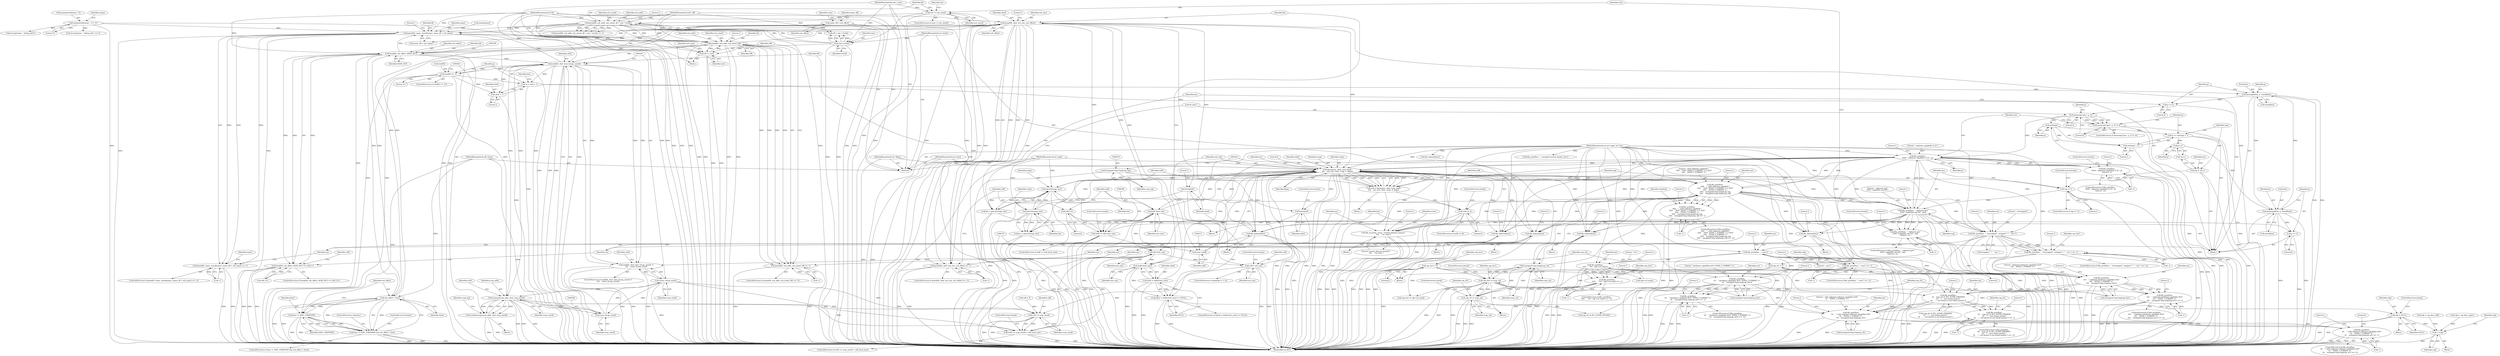 digraph "0_file_445c8fb0ebff85195be94cd9f7e1df89cade5c7f_1@API" {
"1000284" [label="(Call,pread(fd, nbuf, xsh_size, xsh_offset))"];
"1000226" [label="(Call,pread(fd, xsh_addr, xsh_sizeof, off))"];
"1000191" [label="(Call,pread(fd, name, sizeof(name), name_off + xsh_name))"];
"1000284" [label="(Call,pread(fd, nbuf, xsh_size, xsh_offset))"];
"1000113" [label="(MethodParameterIn,int fd)"];
"1000269" [label="(Call,nbuf = malloc(xsh_size))"];
"1000271" [label="(Call,malloc(xsh_size))"];
"1000307" [label="(Call,(off_t)xsh_size)"];
"1000313" [label="(Call,donote(ms, nbuf, (size_t)noff,\n\t\t\t\t    xsh_size, clazz, swap, 4, flags))"];
"1000515" [label="(Call,file_printf(ms,\n\t\t\t\t\t    \", with unknown capability \"\n\t\t\t\t\t    \"0x%\" INT64_T_FORMAT \"x = 0x%\"\n\t\t\t\t\t    INT64_T_FORMAT \"x\",\n\t\t\t\t\t    (unsigned long long)xcap_tag,\n\t\t\t\t\t    (unsigned long long)xcap_val))"];
"1000480" [label="(Call,file_printf(ms, \", unknown gnu\"\n\t\t\t\t\t\t\" capability tag %d\", tag))"];
"1000438" [label="(Call,file_printf(ms,\n\t\t\t\t\t\t\", unknown capability %.3s\", p))"];
"1000110" [label="(MethodParameterIn,struct magic_set *ms)"];
"1000430" [label="(Call,memcmp(\"gnu\", p, 3))"];
"1000420" [label="(Call,p += 4)"];
"1000414" [label="(Call,memcpy(&len, p, sizeof(len)))"];
"1000459" [label="(Call,memcpy(&len, p, sizeof(len)))"];
"1000457" [label="(Call,p++)"];
"1000448" [label="(Call,p += strlen(p) + 1)"];
"1000451" [label="(Call,strlen(p))"];
"1000407" [label="(Call,*p = cbuf + 1)"];
"1000400" [label="(Call,cbuf[0] == 'A')"];
"1000384" [label="(Call,read(fd, cbuf, (size_t)xcap_sizeof))"];
"1000351" [label="(Call,lseek(fd, xsh_offset, SEEK_SET))"];
"1000257" [label="(Call,xsh_offset > fsize)"];
"1000254" [label="(Call,fsize != SIZE_UNKNOWN)"];
"1000117" [label="(MethodParameterIn,off_t fsize)"];
"1000493" [label="(Call,memcpy(xcap_addr, cbuf, xcap_sizeof))"];
"1000390" [label="(Call,(ssize_t)xcap_sizeof)"];
"1000387" [label="(Call,(size_t)xcap_sizeof)"];
"1000474" [label="(Call,tag != 1)"];
"1000454" [label="(Call,tag = *p++)"];
"1000518" [label="(Call,(unsigned long long)xcap_tag)"];
"1000521" [label="(Call,(unsigned long long)xcap_val)"];
"1000503" [label="(Call,cap_hw1 |= xcap_val)"];
"1000137" [label="(Call,cap_hw1 = 0)"];
"1000508" [label="(Call,cap_sf1 |= xcap_val)"];
"1000141" [label="(Call,cap_sf1 = 0)"];
"1000316" [label="(Call,(size_t)noff)"];
"1000305" [label="(Call,noff >= (off_t)xsh_size)"];
"1000325" [label="(Call,noff == 0)"];
"1000311" [label="(Call,noff = donote(ms, nbuf, (size_t)noff,\n\t\t\t\t    xsh_size, clazz, swap, 4, flags))"];
"1000299" [label="(Call,noff = 0)"];
"1000111" [label="(MethodParameterIn,int clazz)"];
"1000425" [label="(Call,getu32(swap, len))"];
"1000470" [label="(Call,getu32(swap, len))"];
"1000112" [label="(MethodParameterIn,int swap)"];
"1000118" [label="(MethodParameterIn,int *flags)"];
"1000378" [label="(Call,(off_t)xsh_size)"];
"1000164" [label="(Call,pread(fd, xsh_addr, xsh_sizeof, off + size * strtab))"];
"1000146" [label="(Call,size != xsh_sizeof)"];
"1000116" [label="(MethodParameterIn,size_t size)"];
"1000114" [label="(MethodParameterIn,off_t off)"];
"1000170" [label="(Call,size * strtab)"];
"1000120" [label="(MethodParameterIn,int strtab)"];
"1000207" [label="(Call,name[sizeof(name) - 1] = '\0')"];
"1000181" [label="(Call,name_off = xsh_offset)"];
"1000239" [label="(Call,off += size)"];
"1000190" [label="(Call,pread(fd, name, sizeof(name), name_off + xsh_name) == -1)"];
"1000225" [label="(Call,pread(fd, xsh_addr, xsh_sizeof, off) == -1)"];
"1000253" [label="(Call,fsize != SIZE_UNKNOWN && xsh_offset > fsize)"];
"1000350" [label="(Call,lseek(fd, xsh_offset, SEEK_SET) == (off_t)-1)"];
"1000383" [label="(Call,read(fd, cbuf, (size_t)xcap_sizeof) !=\n\t\t\t\t    (ssize_t)xcap_sizeof)"];
"1000429" [label="(Call,memcmp(\"gnu\", p, 3) != 0)"];
"1000202" [label="(Call,file_badread(ms))"];
"1000234" [label="(Call,file_badread(ms))"];
"1000275" [label="(Call,file_error(ms, errno, \"Cannot allocate memory\"\n \t\t\t\t    \" for note\"))"];
"1000292" [label="(Call,file_badread(ms))"];
"1000268" [label="(Call,(nbuf = malloc(xsh_size)) == NULL)"];
"1000577" [label="(Call,cdp = NULL)"];
"1000624" [label="(Call,++cdp)"];
"1000374" [label="(Call,(coff += xcap_sizeof) > (off_t)xsh_size)"];
"1000534" [label="(Call,coff = xsh_size)"];
"1000375" [label="(Call,coff += xcap_sizeof)"];
"1000329" [label="(Call,free(nbuf))"];
"1000360" [label="(Call,file_badseek(ms))"];
"1000394" [label="(Call,file_badread(ms))"];
"1000423" [label="(Call,len = getu32(swap, len))"];
"1000468" [label="(Call,len = getu32(swap, len))"];
"1000479" [label="(Call,file_printf(ms, \", unknown gnu\"\n\t\t\t\t\t\t\" capability tag %d\", tag)\n\t\t\t\t\t\t== -1)"];
"1000514" [label="(Call,file_printf(ms,\n\t\t\t\t\t    \", with unknown capability \"\n\t\t\t\t\t    \"0x%\" INT64_T_FORMAT \"x = 0x%\"\n\t\t\t\t\t    INT64_T_FORMAT \"x\",\n\t\t\t\t\t    (unsigned long long)xcap_tag,\n\t\t\t\t\t    (unsigned long long)xcap_val) == -1)"];
"1000543" [label="(Call,file_printf(ms, \", %sstripped\", stripped ? \"\" : \"not \"))"];
"1000542" [label="(Call,file_printf(ms, \", %sstripped\", stripped ? \"\" : \"not \") == -1)"];
"1000583" [label="(Call,file_printf(ms, \", uses\"))"];
"1000582" [label="(Call,file_printf(ms, \", uses\") == -1)"];
"1000608" [label="(Call,file_printf(ms,\n\t\t\t\t\t    \" %s\", cdp->cd_name))"];
"1000607" [label="(Call,file_printf(ms,\n\t\t\t\t\t    \" %s\", cdp->cd_name) == -1)"];
"1000630" [label="(Call,file_printf(ms,\n\t\t\t\t    \" unknown hardware capability 0x%\"\n\t\t\t\t    INT64_T_FORMAT \"x\",\n\t\t\t\t    (unsigned long long)cap_hw1))"];
"1000629" [label="(Call,file_printf(ms,\n\t\t\t\t    \" unknown hardware capability 0x%\"\n\t\t\t\t    INT64_T_FORMAT \"x\",\n\t\t\t\t    (unsigned long long)cap_hw1) == -1)"];
"1000666" [label="(Call,file_printf(ms,\n\t\t\t    (cap_sf1 & SF1_SUNW_FPKNWN)\n\t\t\t    ? \", uses frame pointer\"\n\t\t\t    : \", not known to use frame pointer\"))"];
"1000665" [label="(Call,file_printf(ms,\n\t\t\t    (cap_sf1 & SF1_SUNW_FPKNWN)\n\t\t\t    ? \", uses frame pointer\"\n\t\t\t    : \", not known to use frame pointer\") == -1)"];
"1000686" [label="(Call,file_printf(ms,\n\t\t\t    \", with unknown software capability 0x%\"\n\t\t\t    INT64_T_FORMAT \"x\",\n\t\t\t    (unsigned long long)cap_sf1))"];
"1000685" [label="(Call,file_printf(ms,\n\t\t\t    \", with unknown software capability 0x%\"\n\t\t\t    INT64_T_FORMAT \"x\",\n\t\t\t    (unsigned long long)cap_sf1) == -1)"];
"1000645" [label="(Call,file_printf(ms,\n\t\t\t    \" hardware capability 0x%\" INT64_T_FORMAT \"x\",\n\t\t\t    (unsigned long long)cap_hw1))"];
"1000644" [label="(Call,file_printf(ms,\n\t\t\t    \" hardware capability 0x%\" INT64_T_FORMAT \"x\",\n\t\t\t    (unsigned long long)cap_hw1) == -1)"];
"1000437" [label="(Call,file_printf(ms,\n\t\t\t\t\t\t\", unknown capability %.3s\", p)\n\t\t\t\t\t\t== -1)"];
"1000465" [label="(Call,p += 4)"];
"1000450" [label="(Call,strlen(p) + 1)"];
"1000409" [label="(Call,cbuf + 1)"];
"1000491" [label="(Call,(void)memcpy(xcap_addr, cbuf, xcap_sizeof))"];
"1000283" [label="(Call,pread(fd, nbuf, xsh_size, xsh_offset) == -1)"];
"1000294" [label="(Call,free(nbuf))"];
"1000584" [label="(Identifier,ms)"];
"1000469" [label="(Identifier,len)"];
"1000485" [label="(Literal,1)"];
"1000496" [label="(Identifier,xcap_sizeof)"];
"1000326" [label="(Identifier,noff)"];
"1000288" [label="(Identifier,xsh_offset)"];
"1000443" [label="(Literal,1)"];
"1000234" [label="(Call,file_badread(ms))"];
"1000240" [label="(Identifier,off)"];
"1000402" [label="(Identifier,cbuf)"];
"1000268" [label="(Call,(nbuf = malloc(xsh_size)) == NULL)"];
"1000285" [label="(Identifier,fd)"];
"1000293" [label="(Identifier,ms)"];
"1000193" [label="(Identifier,name)"];
"1000281" [label="(Literal,1)"];
"1000520" [label="(Identifier,xcap_tag)"];
"1000514" [label="(Call,file_printf(ms,\n\t\t\t\t\t    \", with unknown capability \"\n\t\t\t\t\t    \"0x%\" INT64_T_FORMAT \"x = 0x%\"\n\t\t\t\t\t    INT64_T_FORMAT \"x\",\n\t\t\t\t\t    (unsigned long long)xcap_tag,\n\t\t\t\t\t    (unsigned long long)xcap_val) == -1)"];
"1000494" [label="(Identifier,xcap_addr)"];
"1000666" [label="(Call,file_printf(ms,\n\t\t\t    (cap_sf1 & SF1_SUNW_FPKNWN)\n\t\t\t    ? \", uses frame pointer\"\n\t\t\t    : \", not known to use frame pointer\"))"];
"1000674" [label="(Call,-1)"];
"1000668" [label="(Call,(cap_sf1 & SF1_SUNW_FPKNWN)\n\t\t\t    ? \", uses frame pointer\"\n\t\t\t    : \", not known to use frame pointer\")"];
"1000648" [label="(Call,(unsigned long long)cap_hw1)"];
"1000258" [label="(Identifier,xsh_offset)"];
"1000624" [label="(Call,++cdp)"];
"1000359" [label="(Block,)"];
"1000455" [label="(Identifier,tag)"];
"1000389" [label="(Identifier,xcap_sizeof)"];
"1000118" [label="(MethodParameterIn,int *flags)"];
"1000320" [label="(Identifier,clazz)"];
"1000615" [label="(Literal,1)"];
"1000461" [label="(Identifier,len)"];
"1000457" [label="(Call,p++)"];
"1000572" [label="(Call,cdp = cap_desc_386)"];
"1000446" [label="(Literal,1)"];
"1000511" [label="(ControlStructure,break;)"];
"1000139" [label="(Literal,0)"];
"1000310" [label="(ControlStructure,break;)"];
"1000696" [label="(Literal,1)"];
"1000609" [label="(Identifier,ms)"];
"1000451" [label="(Call,strlen(p))"];
"1000478" [label="(ControlStructure,if (file_printf(ms, \", unknown gnu\"\n\t\t\t\t\t\t\" capability tag %d\", tag)\n\t\t\t\t\t\t== -1))"];
"1000678" [label="(Literal,1)"];
"1000610" [label="(Literal,\" %s\")"];
"1000535" [label="(Identifier,coff)"];
"1000585" [label="(Literal,\", uses\")"];
"1000637" [label="(Literal,1)"];
"1000188" [label="(Block,)"];
"1000524" [label="(Call,-1)"];
"1000625" [label="(Identifier,cdp)"];
"1000484" [label="(Call,-1)"];
"1000267" [label="(ControlStructure,if ((nbuf = malloc(xsh_size)) == NULL))"];
"1000633" [label="(Call,(unsigned long long)cap_hw1)"];
"1000408" [label="(Identifier,p)"];
"1000311" [label="(Call,noff = donote(ms, nbuf, (size_t)noff,\n\t\t\t\t    xsh_size, clazz, swap, 4, flags))"];
"1000191" [label="(Call,pread(fd, name, sizeof(name), name_off + xsh_name))"];
"1000437" [label="(Call,file_printf(ms,\n\t\t\t\t\t\t\", unknown capability %.3s\", p)\n\t\t\t\t\t\t== -1)"];
"1000385" [label="(Identifier,fd)"];
"1000207" [label="(Call,name[sizeof(name) - 1] = '\0')"];
"1000664" [label="(ControlStructure,if (file_printf(ms,\n\t\t\t    (cap_sf1 & SF1_SUNW_FPKNWN)\n\t\t\t    ? \", uses frame pointer\"\n\t\t\t    : \", not known to use frame pointer\") == -1))"];
"1000120" [label="(MethodParameterIn,int strtab)"];
"1000680" [label="(Identifier,cap_sf1)"];
"1000428" [label="(ControlStructure,if (memcmp(\"gnu\", p, 3) != 0))"];
"1000224" [label="(ControlStructure,if (pread(fd, xsh_addr, xsh_sizeof, off) == -1))"];
"1000516" [label="(Identifier,ms)"];
"1000181" [label="(Call,name_off = xsh_offset)"];
"1000138" [label="(Identifier,cap_hw1)"];
"1000489" [label="(ControlStructure,break;)"];
"1000243" [label="(Identifier,xsh_type)"];
"1000373" [label="(ControlStructure,if ((coff += xcap_sizeof) > (off_t)xsh_size))"];
"1000479" [label="(Call,file_printf(ms, \", unknown gnu\"\n\t\t\t\t\t\t\" capability tag %d\", tag)\n\t\t\t\t\t\t== -1)"];
"1000349" [label="(ControlStructure,if (lseek(fd, xsh_offset, SEEK_SET) == (off_t)-1))"];
"1000440" [label="(Literal,\", unknown capability %.3s\")"];
"1000257" [label="(Call,xsh_offset > fsize)"];
"1000330" [label="(Identifier,nbuf)"];
"1000646" [label="(Identifier,ms)"];
"1000482" [label="(Literal,\", unknown gnu\"\n\t\t\t\t\t\t\" capability tag %d\")"];
"1000590" [label="(Literal,1)"];
"1000137" [label="(Call,cap_hw1 = 0)"];
"1000579" [label="(Identifier,NULL)"];
"1000468" [label="(Call,len = getu32(swap, len))"];
"1000434" [label="(Literal,0)"];
"1000319" [label="(Identifier,xsh_size)"];
"1000331" [label="(ControlStructure,break;)"];
"1000306" [label="(Identifier,noff)"];
"1000582" [label="(Call,file_printf(ms, \", uses\") == -1)"];
"1000423" [label="(Call,len = getu32(swap, len))"];
"1000307" [label="(Call,(off_t)xsh_size)"];
"1000476" [label="(Literal,1)"];
"1000450" [label="(Call,strlen(p) + 1)"];
"1000488" [label="(Literal,1)"];
"1000481" [label="(Identifier,ms)"];
"1000153" [label="(Identifier,ms)"];
"1000114" [label="(MethodParameterIn,off_t off)"];
"1000699" [label="(MethodReturn,RET)"];
"1000472" [label="(Identifier,len)"];
"1000458" [label="(Identifier,p)"];
"1000608" [label="(Call,file_printf(ms,\n\t\t\t\t\t    \" %s\", cdp->cd_name))"];
"1000360" [label="(Call,file_badseek(ms))"];
"1000506" [label="(ControlStructure,break;)"];
"1000534" [label="(Call,coff = xsh_size)"];
"1000216" [label="(Call,strcmp(name, \".debug_info\") == 0)"];
"1000171" [label="(Identifier,size)"];
"1000376" [label="(Identifier,coff)"];
"1000580" [label="(ControlStructure,break;)"];
"1000217" [label="(Call,strcmp(name, \".debug_info\"))"];
"1000265" [label="(Block,)"];
"1000453" [label="(Literal,1)"];
"1000203" [label="(Identifier,ms)"];
"1000422" [label="(Literal,4)"];
"1000462" [label="(Identifier,p)"];
"1000471" [label="(Identifier,swap)"];
"1000510" [label="(Identifier,xcap_val)"];
"1000392" [label="(Identifier,xcap_sizeof)"];
"1000277" [label="(Identifier,errno)"];
"1000536" [label="(Identifier,xsh_size)"];
"1000255" [label="(Identifier,fsize)"];
"1000598" [label="(Block,)"];
"1000269" [label="(Call,nbuf = malloc(xsh_size))"];
"1000228" [label="(Identifier,xsh_addr)"];
"1000361" [label="(Identifier,ms)"];
"1000498" [label="(Identifier,xcap_tag)"];
"1000199" [label="(Call,-1)"];
"1000113" [label="(MethodParameterIn,int fd)"];
"1000655" [label="(Literal,1)"];
"1000229" [label="(Identifier,xsh_sizeof)"];
"1000110" [label="(MethodParameterIn,struct magic_set *ms)"];
"1000618" [label="(Literal,1)"];
"1000262" [label="(ControlStructure,break;)"];
"1000429" [label="(Call,memcmp(\"gnu\", p, 3) != 0)"];
"1000241" [label="(Identifier,size)"];
"1000517" [label="(Literal,\", with unknown capability \"\n\t\t\t\t\t    \"0x%\" INT64_T_FORMAT \"x = 0x%\"\n\t\t\t\t\t    INT64_T_FORMAT \"x\")"];
"1000687" [label="(Identifier,ms)"];
"1000636" [label="(Call,-1)"];
"1000366" [label="(Identifier,coff)"];
"1000314" [label="(Identifier,ms)"];
"1000390" [label="(Call,(ssize_t)xcap_sizeof)"];
"1000660" [label="(Call,cap_sf1 & SF1_SUNW_FPUSED)"];
"1000165" [label="(Identifier,fd)"];
"1000322" [label="(Literal,4)"];
"1000504" [label="(Identifier,cap_hw1)"];
"1000166" [label="(Identifier,xsh_addr)"];
"1000544" [label="(Identifier,ms)"];
"1000629" [label="(Call,file_printf(ms,\n\t\t\t\t    \" unknown hardware capability 0x%\"\n\t\t\t\t    INT64_T_FORMAT \"x\",\n\t\t\t\t    (unsigned long long)cap_hw1) == -1)"];
"1000315" [label="(Identifier,nbuf)"];
"1000421" [label="(Identifier,p)"];
"1000324" [label="(ControlStructure,if (noff == 0))"];
"1000532" [label="(Identifier,nbadcap)"];
"1000425" [label="(Call,getu32(swap, len))"];
"1000393" [label="(Block,)"];
"1000652" [label="(Literal,1)"];
"1000323" [label="(Identifier,flags)"];
"1000194" [label="(Call,sizeof(name))"];
"1000647" [label="(Literal,\" hardware capability 0x%\" INT64_T_FORMAT \"x\")"];
"1000353" [label="(Identifier,xsh_offset)"];
"1000284" [label="(Call,pread(fd, nbuf, xsh_size, xsh_offset))"];
"1000409" [label="(Call,cbuf + 1)"];
"1000424" [label="(Identifier,len)"];
"1000456" [label="(Call,*p++)"];
"1000620" [label="(Identifier,cap_hw1)"];
"1000168" [label="(Call,off + size * strtab)"];
"1000692" [label="(Call,-1)"];
"1000292" [label="(Call,file_badread(ms))"];
"1000529" [label="(ControlStructure,if (nbadcap++ > 2))"];
"1000283" [label="(Call,pread(fd, nbuf, xsh_size, xsh_offset) == -1)"];
"1000301" [label="(Literal,0)"];
"1000600" [label="(Call,cap_hw1 & cdp->cd_mask)"];
"1000561" [label="(Block,)"];
"1000291" [label="(Block,)"];
"1000190" [label="(Call,pread(fd, name, sizeof(name), name_off + xsh_name) == -1)"];
"1000433" [label="(Literal,3)"];
"1000401" [label="(Call,cbuf[0])"];
"1000525" [label="(Literal,1)"];
"1000239" [label="(Call,off += size)"];
"1000238" [label="(Literal,1)"];
"1000657" [label="(Identifier,cap_sf1)"];
"1000586" [label="(Call,-1)"];
"1000352" [label="(Identifier,fd)"];
"1000380" [label="(Identifier,xsh_size)"];
"1000550" [label="(Call,-1)"];
"1000459" [label="(Call,memcpy(&len, p, sizeof(len)))"];
"1000163" [label="(Call,pread(fd, xsh_addr, xsh_sizeof, off + size * strtab) == -1)"];
"1000414" [label="(Call,memcpy(&len, p, sizeof(len)))"];
"1000581" [label="(ControlStructure,if (file_printf(ms, \", uses\") == -1))"];
"1000521" [label="(Call,(unsigned long long)xcap_val)"];
"1000117" [label="(MethodParameterIn,off_t fsize)"];
"1000518" [label="(Call,(unsigned long long)xcap_tag)"];
"1000313" [label="(Call,donote(ms, nbuf, (size_t)noff,\n\t\t\t\t    xsh_size, clazz, swap, 4, flags))"];
"1000685" [label="(Call,file_printf(ms,\n\t\t\t    \", with unknown software capability 0x%\"\n\t\t\t    INT64_T_FORMAT \"x\",\n\t\t\t    (unsigned long long)cap_sf1) == -1)"];
"1000508" [label="(Call,cap_sf1 |= xcap_val)"];
"1000300" [label="(Identifier,noff)"];
"1000430" [label="(Call,memcmp(\"gnu\", p, 3))"];
"1000164" [label="(Call,pread(fd, xsh_addr, xsh_sizeof, off + size * strtab))"];
"1000274" [label="(Block,)"];
"1000689" [label="(Call,(unsigned long long)cap_sf1)"];
"1000432" [label="(Identifier,p)"];
"1000565" [label="(Call,cdp = cap_desc_sparc)"];
"1000693" [label="(Literal,1)"];
"1000515" [label="(Call,file_printf(ms,\n\t\t\t\t\t    \", with unknown capability \"\n\t\t\t\t\t    \"0x%\" INT64_T_FORMAT \"x = 0x%\"\n\t\t\t\t\t    INT64_T_FORMAT \"x\",\n\t\t\t\t\t    (unsigned long long)xcap_tag,\n\t\t\t\t\t    (unsigned long long)xcap_val))"];
"1000418" [label="(Call,sizeof(len))"];
"1000143" [label="(Literal,0)"];
"1000448" [label="(Call,p += strlen(p) + 1)"];
"1000111" [label="(MethodParameterIn,int clazz)"];
"1000688" [label="(Literal,\", with unknown software capability 0x%\"\n\t\t\t    INT64_T_FORMAT \"x\")"];
"1000230" [label="(Identifier,off)"];
"1000235" [label="(Identifier,ms)"];
"1000467" [label="(Literal,4)"];
"1000375" [label="(Call,coff += xcap_sizeof)"];
"1000556" [label="(Identifier,cap_hw1)"];
"1000454" [label="(Call,tag = *p++)"];
"1000541" [label="(ControlStructure,if (file_printf(ms, \", %sstripped\", stripped ? \"\" : \"not \") == -1))"];
"1000415" [label="(Call,&len)"];
"1000460" [label="(Call,&len)"];
"1000172" [label="(Identifier,strtab)"];
"1000318" [label="(Identifier,noff)"];
"1000232" [label="(Literal,1)"];
"1000145" [label="(ControlStructure,if (size != xsh_sizeof))"];
"1000628" [label="(ControlStructure,if (file_printf(ms,\n\t\t\t\t    \" unknown hardware capability 0x%\"\n\t\t\t\t    INT64_T_FORMAT \"x\",\n\t\t\t\t    (unsigned long long)cap_hw1) == -1))"];
"1000686" [label="(Call,file_printf(ms,\n\t\t\t    \", with unknown software capability 0x%\"\n\t\t\t    INT64_T_FORMAT \"x\",\n\t\t\t    (unsigned long long)cap_sf1))"];
"1000378" [label="(Call,(off_t)xsh_size)"];
"1000651" [label="(Call,-1)"];
"1000473" [label="(ControlStructure,if (tag != 1))"];
"1000675" [label="(Literal,1)"];
"1000208" [label="(Call,name[sizeof(name) - 1])"];
"1000542" [label="(Call,file_printf(ms, \", %sstripped\", stripped ? \"\" : \"not \") == -1)"];
"1000577" [label="(Call,cdp = NULL)"];
"1000614" [label="(Call,-1)"];
"1000183" [label="(Identifier,xsh_offset)"];
"1000271" [label="(Call,malloc(xsh_size))"];
"1000303" [label="(Block,)"];
"1000299" [label="(Call,noff = 0)"];
"1000554" [label="(Literal,1)"];
"1000438" [label="(Call,file_printf(ms,\n\t\t\t\t\t\t\", unknown capability %.3s\", p))"];
"1000665" [label="(Call,file_printf(ms,\n\t\t\t    (cap_sf1 & SF1_SUNW_FPKNWN)\n\t\t\t    ? \", uses frame pointer\"\n\t\t\t    : \", not known to use frame pointer\") == -1)"];
"1000466" [label="(Identifier,p)"];
"1000273" [label="(Identifier,NULL)"];
"1000231" [label="(Call,-1)"];
"1000214" [label="(Literal,'\0')"];
"1000309" [label="(Identifier,xsh_size)"];
"1000416" [label="(Identifier,len)"];
"1000196" [label="(Call,name_off + xsh_name)"];
"1000398" [label="(Literal,1)"];
"1000546" [label="(Call,stripped ? \"\" : \"not \")"];
"1000185" [label="(Identifier,num)"];
"1000583" [label="(Call,file_printf(ms, \", uses\"))"];
"1000463" [label="(Call,sizeof(len))"];
"1000630" [label="(Call,file_printf(ms,\n\t\t\t\t    \" unknown hardware capability 0x%\"\n\t\t\t\t    INT64_T_FORMAT \"x\",\n\t\t\t\t    (unsigned long long)cap_hw1))"];
"1000513" [label="(ControlStructure,if (file_printf(ms,\n\t\t\t\t\t    \", with unknown capability \"\n\t\t\t\t\t    \"0x%\" INT64_T_FORMAT \"x = 0x%\"\n\t\t\t\t\t    INT64_T_FORMAT \"x\",\n\t\t\t\t\t    (unsigned long long)xcap_tag,\n\t\t\t\t\t    (unsigned long long)xcap_val) == -1))"];
"1000470" [label="(Call,getu32(swap, len))"];
"1000294" [label="(Call,free(nbuf))"];
"1000276" [label="(Identifier,ms)"];
"1000439" [label="(Identifier,ms)"];
"1000545" [label="(Literal,\", %sstripped\")"];
"1000146" [label="(Call,size != xsh_sizeof)"];
"1000226" [label="(Call,pread(fd, xsh_addr, xsh_sizeof, off))"];
"1000387" [label="(Call,(size_t)xcap_sizeof)"];
"1000121" [label="(Block,)"];
"1000483" [label="(Identifier,tag)"];
"1000523" [label="(Identifier,xcap_val)"];
"1000351" [label="(Call,lseek(fd, xsh_offset, SEEK_SET))"];
"1000382" [label="(ControlStructure,if (read(fd, cbuf, (size_t)xcap_sizeof) !=\n\t\t\t\t    (ssize_t)xcap_sizeof))"];
"1000410" [label="(Identifier,cbuf)"];
"1000611" [label="(Call,cdp->cd_name)"];
"1000176" [label="(Call,file_badread(ms))"];
"1000148" [label="(Identifier,xsh_sizeof)"];
"1000578" [label="(Identifier,cdp)"];
"1000631" [label="(Identifier,ms)"];
"1000252" [label="(ControlStructure,if (fsize != SIZE_UNKNOWN && xsh_offset > fsize))"];
"1000298" [label="(Literal,1)"];
"1000399" [label="(ControlStructure,if (cbuf[0] == 'A'))"];
"1000503" [label="(Call,cap_hw1 |= xcap_val)"];
"1000441" [label="(Identifier,p)"];
"1000509" [label="(Identifier,cap_sf1)"];
"1000442" [label="(Call,-1)"];
"1000427" [label="(Identifier,len)"];
"1000374" [label="(Call,(coff += xcap_sizeof) > (off_t)xsh_size)"];
"1000170" [label="(Call,size * strtab)"];
"1000505" [label="(Identifier,xcap_val)"];
"1000355" [label="(Call,(off_t)-1)"];
"1000200" [label="(Literal,1)"];
"1000417" [label="(Identifier,p)"];
"1000286" [label="(Identifier,nbuf)"];
"1000551" [label="(Literal,1)"];
"1000305" [label="(Call,noff >= (off_t)xsh_size)"];
"1000491" [label="(Call,(void)memcpy(xcap_addr, cbuf, xcap_sizeof))"];
"1000316" [label="(Call,(size_t)noff)"];
"1000321" [label="(Identifier,swap)"];
"1000480" [label="(Call,file_printf(ms, \", unknown gnu\"\n\t\t\t\t\t\t\" capability tag %d\", tag))"];
"1000350" [label="(Call,lseek(fd, xsh_offset, SEEK_SET) == (off_t)-1)"];
"1000645" [label="(Call,file_printf(ms,\n\t\t\t    \" hardware capability 0x%\" INT64_T_FORMAT \"x\",\n\t\t\t    (unsigned long long)cap_hw1))"];
"1000295" [label="(Identifier,nbuf)"];
"1000493" [label="(Call,memcpy(xcap_addr, cbuf, xcap_sizeof))"];
"1000225" [label="(Call,pread(fd, xsh_addr, xsh_sizeof, off) == -1)"];
"1000116" [label="(MethodParameterIn,size_t size)"];
"1000400" [label="(Call,cbuf[0] == 'A')"];
"1000395" [label="(Identifier,ms)"];
"1000354" [label="(Identifier,SEEK_SET)"];
"1000304" [label="(ControlStructure,if (noff >= (off_t)xsh_size))"];
"1000431" [label="(Literal,\"gnu\")"];
"1000543" [label="(Call,file_printf(ms, \", %sstripped\", stripped ? \"\" : \"not \"))"];
"1000592" [label="(Identifier,cdp)"];
"1000147" [label="(Identifier,size)"];
"1000142" [label="(Identifier,cap_sf1)"];
"1000420" [label="(Call,p += 4)"];
"1000383" [label="(Call,read(fd, cbuf, (size_t)xcap_sizeof) !=\n\t\t\t\t    (ssize_t)xcap_sizeof)"];
"1000329" [label="(Call,free(nbuf))"];
"1000386" [label="(Identifier,cbuf)"];
"1000272" [label="(Identifier,xsh_size)"];
"1000233" [label="(Block,)"];
"1000490" [label="(ControlStructure,break;)"];
"1000278" [label="(Literal,\"Cannot allocate memory\"\n \t\t\t\t    \" for note\")"];
"1000112" [label="(MethodParameterIn,int swap)"];
"1000495" [label="(Identifier,cbuf)"];
"1000596" [label="(Identifier,cdp)"];
"1000192" [label="(Identifier,fd)"];
"1000606" [label="(ControlStructure,if (file_printf(ms,\n\t\t\t\t\t    \" %s\", cdp->cd_name) == -1))"];
"1000684" [label="(ControlStructure,if (file_printf(ms,\n\t\t\t    \", with unknown software capability 0x%\"\n\t\t\t    INT64_T_FORMAT \"x\",\n\t\t\t    (unsigned long long)cap_sf1) == -1))"];
"1000270" [label="(Identifier,nbuf)"];
"1000452" [label="(Identifier,p)"];
"1000405" [label="(Block,)"];
"1000182" [label="(Identifier,name_off)"];
"1000381" [label="(ControlStructure,break;)"];
"1000407" [label="(Call,*p = cbuf + 1)"];
"1000206" [label="(Literal,1)"];
"1000289" [label="(Call,-1)"];
"1000640" [label="(Literal,1)"];
"1000643" [label="(ControlStructure,if (file_printf(ms,\n\t\t\t    \" hardware capability 0x%\" INT64_T_FORMAT \"x\",\n\t\t\t    (unsigned long long)cap_hw1) == -1))"];
"1000174" [label="(Literal,1)"];
"1000152" [label="(Call,file_printf(ms, \", corrupted section header size\"))"];
"1000202" [label="(Call,file_badread(ms))"];
"1000644" [label="(Call,file_printf(ms,\n\t\t\t    \" hardware capability 0x%\" INT64_T_FORMAT \"x\",\n\t\t\t    (unsigned long long)cap_hw1) == -1)"];
"1000474" [label="(Call,tag != 1)"];
"1000475" [label="(Identifier,tag)"];
"1000411" [label="(Literal,1)"];
"1000259" [label="(Identifier,fsize)"];
"1000499" [label="(Block,)"];
"1000189" [label="(ControlStructure,if (pread(fd, name, sizeof(name), name_off + xsh_name) == -1))"];
"1000254" [label="(Call,fsize != SIZE_UNKNOWN)"];
"1000327" [label="(Literal,0)"];
"1000141" [label="(Call,cap_sf1 = 0)"];
"1000528" [label="(Literal,1)"];
"1000465" [label="(Call,p += 4)"];
"1000256" [label="(Identifier,SIZE_UNKNOWN)"];
"1000377" [label="(Identifier,xcap_sizeof)"];
"1000325" [label="(Call,noff == 0)"];
"1000218" [label="(Identifier,name)"];
"1000537" [label="(ControlStructure,break;)"];
"1000275" [label="(Call,file_error(ms, errno, \"Cannot allocate memory\"\n \t\t\t\t    \" for note\"))"];
"1000698" [label="(Literal,0)"];
"1000282" [label="(ControlStructure,if (pread(fd, nbuf, xsh_size, xsh_offset) == -1))"];
"1000227" [label="(Identifier,fd)"];
"1000167" [label="(Identifier,xsh_sizeof)"];
"1000253" [label="(Call,fsize != SIZE_UNKNOWN && xsh_offset > fsize)"];
"1000209" [label="(Identifier,name)"];
"1000290" [label="(Literal,1)"];
"1000394" [label="(Call,file_badread(ms))"];
"1000426" [label="(Identifier,swap)"];
"1000404" [label="(Literal,'A')"];
"1000447" [label="(ControlStructure,break;)"];
"1000632" [label="(Literal,\" unknown hardware capability 0x%\"\n\t\t\t\t    INT64_T_FORMAT \"x\")"];
"1000261" [label="(ControlStructure,continue;)"];
"1000365" [label="(Call,coff = 0)"];
"1000449" [label="(Identifier,p)"];
"1000312" [label="(Identifier,noff)"];
"1000436" [label="(ControlStructure,if (file_printf(ms,\n\t\t\t\t\t\t\", unknown capability %.3s\", p)\n\t\t\t\t\t\t== -1))"];
"1000328" [label="(ControlStructure,break;)"];
"1000384" [label="(Call,read(fd, cbuf, (size_t)xcap_sizeof))"];
"1000369" [label="(Block,)"];
"1000587" [label="(Literal,1)"];
"1000201" [label="(Block,)"];
"1000607" [label="(Call,file_printf(ms,\n\t\t\t\t\t    \" %s\", cdp->cd_name) == -1)"];
"1000667" [label="(Identifier,ms)"];
"1000287" [label="(Identifier,xsh_size)"];
"1000364" [label="(Literal,1)"];
"1000284" -> "1000283"  [label="AST: "];
"1000284" -> "1000288"  [label="CFG: "];
"1000285" -> "1000284"  [label="AST: "];
"1000286" -> "1000284"  [label="AST: "];
"1000287" -> "1000284"  [label="AST: "];
"1000288" -> "1000284"  [label="AST: "];
"1000290" -> "1000284"  [label="CFG: "];
"1000284" -> "1000699"  [label="DDG: "];
"1000284" -> "1000699"  [label="DDG: "];
"1000284" -> "1000699"  [label="DDG: "];
"1000284" -> "1000699"  [label="DDG: "];
"1000284" -> "1000191"  [label="DDG: "];
"1000284" -> "1000257"  [label="DDG: "];
"1000284" -> "1000283"  [label="DDG: "];
"1000284" -> "1000283"  [label="DDG: "];
"1000284" -> "1000283"  [label="DDG: "];
"1000284" -> "1000283"  [label="DDG: "];
"1000226" -> "1000284"  [label="DDG: "];
"1000113" -> "1000284"  [label="DDG: "];
"1000269" -> "1000284"  [label="DDG: "];
"1000271" -> "1000284"  [label="DDG: "];
"1000351" -> "1000284"  [label="DDG: "];
"1000257" -> "1000284"  [label="DDG: "];
"1000284" -> "1000294"  [label="DDG: "];
"1000284" -> "1000307"  [label="DDG: "];
"1000284" -> "1000313"  [label="DDG: "];
"1000284" -> "1000329"  [label="DDG: "];
"1000284" -> "1000351"  [label="DDG: "];
"1000226" -> "1000225"  [label="AST: "];
"1000226" -> "1000230"  [label="CFG: "];
"1000227" -> "1000226"  [label="AST: "];
"1000228" -> "1000226"  [label="AST: "];
"1000229" -> "1000226"  [label="AST: "];
"1000230" -> "1000226"  [label="AST: "];
"1000232" -> "1000226"  [label="CFG: "];
"1000226" -> "1000699"  [label="DDG: "];
"1000226" -> "1000699"  [label="DDG: "];
"1000226" -> "1000699"  [label="DDG: "];
"1000226" -> "1000699"  [label="DDG: "];
"1000226" -> "1000191"  [label="DDG: "];
"1000226" -> "1000225"  [label="DDG: "];
"1000226" -> "1000225"  [label="DDG: "];
"1000226" -> "1000225"  [label="DDG: "];
"1000226" -> "1000225"  [label="DDG: "];
"1000191" -> "1000226"  [label="DDG: "];
"1000113" -> "1000226"  [label="DDG: "];
"1000164" -> "1000226"  [label="DDG: "];
"1000164" -> "1000226"  [label="DDG: "];
"1000239" -> "1000226"  [label="DDG: "];
"1000114" -> "1000226"  [label="DDG: "];
"1000226" -> "1000239"  [label="DDG: "];
"1000226" -> "1000351"  [label="DDG: "];
"1000226" -> "1000384"  [label="DDG: "];
"1000191" -> "1000190"  [label="AST: "];
"1000191" -> "1000196"  [label="CFG: "];
"1000192" -> "1000191"  [label="AST: "];
"1000193" -> "1000191"  [label="AST: "];
"1000194" -> "1000191"  [label="AST: "];
"1000196" -> "1000191"  [label="AST: "];
"1000200" -> "1000191"  [label="CFG: "];
"1000191" -> "1000699"  [label="DDG: "];
"1000191" -> "1000699"  [label="DDG: "];
"1000191" -> "1000699"  [label="DDG: "];
"1000191" -> "1000190"  [label="DDG: "];
"1000191" -> "1000190"  [label="DDG: "];
"1000191" -> "1000190"  [label="DDG: "];
"1000351" -> "1000191"  [label="DDG: "];
"1000384" -> "1000191"  [label="DDG: "];
"1000164" -> "1000191"  [label="DDG: "];
"1000113" -> "1000191"  [label="DDG: "];
"1000207" -> "1000191"  [label="DDG: "];
"1000181" -> "1000191"  [label="DDG: "];
"1000113" -> "1000109"  [label="AST: "];
"1000113" -> "1000699"  [label="DDG: "];
"1000113" -> "1000164"  [label="DDG: "];
"1000113" -> "1000351"  [label="DDG: "];
"1000113" -> "1000384"  [label="DDG: "];
"1000269" -> "1000268"  [label="AST: "];
"1000269" -> "1000271"  [label="CFG: "];
"1000270" -> "1000269"  [label="AST: "];
"1000271" -> "1000269"  [label="AST: "];
"1000273" -> "1000269"  [label="CFG: "];
"1000269" -> "1000699"  [label="DDG: "];
"1000269" -> "1000699"  [label="DDG: "];
"1000269" -> "1000268"  [label="DDG: "];
"1000271" -> "1000269"  [label="DDG: "];
"1000271" -> "1000272"  [label="CFG: "];
"1000272" -> "1000271"  [label="AST: "];
"1000271" -> "1000699"  [label="DDG: "];
"1000271" -> "1000268"  [label="DDG: "];
"1000307" -> "1000271"  [label="DDG: "];
"1000313" -> "1000271"  [label="DDG: "];
"1000378" -> "1000271"  [label="DDG: "];
"1000307" -> "1000305"  [label="AST: "];
"1000307" -> "1000309"  [label="CFG: "];
"1000308" -> "1000307"  [label="AST: "];
"1000309" -> "1000307"  [label="AST: "];
"1000305" -> "1000307"  [label="CFG: "];
"1000307" -> "1000699"  [label="DDG: "];
"1000307" -> "1000305"  [label="DDG: "];
"1000313" -> "1000307"  [label="DDG: "];
"1000307" -> "1000313"  [label="DDG: "];
"1000307" -> "1000378"  [label="DDG: "];
"1000307" -> "1000534"  [label="DDG: "];
"1000313" -> "1000311"  [label="AST: "];
"1000313" -> "1000323"  [label="CFG: "];
"1000314" -> "1000313"  [label="AST: "];
"1000315" -> "1000313"  [label="AST: "];
"1000316" -> "1000313"  [label="AST: "];
"1000319" -> "1000313"  [label="AST: "];
"1000320" -> "1000313"  [label="AST: "];
"1000321" -> "1000313"  [label="AST: "];
"1000322" -> "1000313"  [label="AST: "];
"1000323" -> "1000313"  [label="AST: "];
"1000311" -> "1000313"  [label="CFG: "];
"1000313" -> "1000699"  [label="DDG: "];
"1000313" -> "1000699"  [label="DDG: "];
"1000313" -> "1000699"  [label="DDG: "];
"1000313" -> "1000699"  [label="DDG: "];
"1000313" -> "1000699"  [label="DDG: "];
"1000313" -> "1000699"  [label="DDG: "];
"1000313" -> "1000202"  [label="DDG: "];
"1000313" -> "1000234"  [label="DDG: "];
"1000313" -> "1000275"  [label="DDG: "];
"1000313" -> "1000292"  [label="DDG: "];
"1000313" -> "1000311"  [label="DDG: "];
"1000313" -> "1000311"  [label="DDG: "];
"1000313" -> "1000311"  [label="DDG: "];
"1000313" -> "1000311"  [label="DDG: "];
"1000313" -> "1000311"  [label="DDG: "];
"1000313" -> "1000311"  [label="DDG: "];
"1000313" -> "1000311"  [label="DDG: "];
"1000313" -> "1000311"  [label="DDG: "];
"1000515" -> "1000313"  [label="DDG: "];
"1000480" -> "1000313"  [label="DDG: "];
"1000438" -> "1000313"  [label="DDG: "];
"1000110" -> "1000313"  [label="DDG: "];
"1000316" -> "1000313"  [label="DDG: "];
"1000111" -> "1000313"  [label="DDG: "];
"1000425" -> "1000313"  [label="DDG: "];
"1000470" -> "1000313"  [label="DDG: "];
"1000112" -> "1000313"  [label="DDG: "];
"1000118" -> "1000313"  [label="DDG: "];
"1000313" -> "1000329"  [label="DDG: "];
"1000313" -> "1000360"  [label="DDG: "];
"1000313" -> "1000378"  [label="DDG: "];
"1000313" -> "1000394"  [label="DDG: "];
"1000313" -> "1000425"  [label="DDG: "];
"1000313" -> "1000438"  [label="DDG: "];
"1000313" -> "1000480"  [label="DDG: "];
"1000313" -> "1000515"  [label="DDG: "];
"1000313" -> "1000534"  [label="DDG: "];
"1000313" -> "1000543"  [label="DDG: "];
"1000515" -> "1000514"  [label="AST: "];
"1000515" -> "1000521"  [label="CFG: "];
"1000516" -> "1000515"  [label="AST: "];
"1000517" -> "1000515"  [label="AST: "];
"1000518" -> "1000515"  [label="AST: "];
"1000521" -> "1000515"  [label="AST: "];
"1000525" -> "1000515"  [label="CFG: "];
"1000515" -> "1000699"  [label="DDG: "];
"1000515" -> "1000699"  [label="DDG: "];
"1000515" -> "1000699"  [label="DDG: "];
"1000515" -> "1000202"  [label="DDG: "];
"1000515" -> "1000234"  [label="DDG: "];
"1000515" -> "1000275"  [label="DDG: "];
"1000515" -> "1000292"  [label="DDG: "];
"1000515" -> "1000360"  [label="DDG: "];
"1000515" -> "1000394"  [label="DDG: "];
"1000515" -> "1000438"  [label="DDG: "];
"1000515" -> "1000480"  [label="DDG: "];
"1000515" -> "1000514"  [label="DDG: "];
"1000515" -> "1000514"  [label="DDG: "];
"1000515" -> "1000514"  [label="DDG: "];
"1000515" -> "1000514"  [label="DDG: "];
"1000480" -> "1000515"  [label="DDG: "];
"1000438" -> "1000515"  [label="DDG: "];
"1000110" -> "1000515"  [label="DDG: "];
"1000518" -> "1000515"  [label="DDG: "];
"1000521" -> "1000515"  [label="DDG: "];
"1000515" -> "1000543"  [label="DDG: "];
"1000480" -> "1000479"  [label="AST: "];
"1000480" -> "1000483"  [label="CFG: "];
"1000481" -> "1000480"  [label="AST: "];
"1000482" -> "1000480"  [label="AST: "];
"1000483" -> "1000480"  [label="AST: "];
"1000485" -> "1000480"  [label="CFG: "];
"1000480" -> "1000699"  [label="DDG: "];
"1000480" -> "1000699"  [label="DDG: "];
"1000480" -> "1000202"  [label="DDG: "];
"1000480" -> "1000234"  [label="DDG: "];
"1000480" -> "1000275"  [label="DDG: "];
"1000480" -> "1000292"  [label="DDG: "];
"1000480" -> "1000360"  [label="DDG: "];
"1000480" -> "1000394"  [label="DDG: "];
"1000480" -> "1000438"  [label="DDG: "];
"1000480" -> "1000479"  [label="DDG: "];
"1000480" -> "1000479"  [label="DDG: "];
"1000480" -> "1000479"  [label="DDG: "];
"1000438" -> "1000480"  [label="DDG: "];
"1000110" -> "1000480"  [label="DDG: "];
"1000474" -> "1000480"  [label="DDG: "];
"1000480" -> "1000543"  [label="DDG: "];
"1000438" -> "1000437"  [label="AST: "];
"1000438" -> "1000441"  [label="CFG: "];
"1000439" -> "1000438"  [label="AST: "];
"1000440" -> "1000438"  [label="AST: "];
"1000441" -> "1000438"  [label="AST: "];
"1000443" -> "1000438"  [label="CFG: "];
"1000438" -> "1000699"  [label="DDG: "];
"1000438" -> "1000699"  [label="DDG: "];
"1000438" -> "1000202"  [label="DDG: "];
"1000438" -> "1000234"  [label="DDG: "];
"1000438" -> "1000275"  [label="DDG: "];
"1000438" -> "1000292"  [label="DDG: "];
"1000438" -> "1000360"  [label="DDG: "];
"1000438" -> "1000394"  [label="DDG: "];
"1000438" -> "1000437"  [label="DDG: "];
"1000438" -> "1000437"  [label="DDG: "];
"1000438" -> "1000437"  [label="DDG: "];
"1000110" -> "1000438"  [label="DDG: "];
"1000430" -> "1000438"  [label="DDG: "];
"1000438" -> "1000543"  [label="DDG: "];
"1000110" -> "1000109"  [label="AST: "];
"1000110" -> "1000699"  [label="DDG: "];
"1000110" -> "1000152"  [label="DDG: "];
"1000110" -> "1000176"  [label="DDG: "];
"1000110" -> "1000202"  [label="DDG: "];
"1000110" -> "1000234"  [label="DDG: "];
"1000110" -> "1000275"  [label="DDG: "];
"1000110" -> "1000292"  [label="DDG: "];
"1000110" -> "1000360"  [label="DDG: "];
"1000110" -> "1000394"  [label="DDG: "];
"1000110" -> "1000543"  [label="DDG: "];
"1000110" -> "1000583"  [label="DDG: "];
"1000110" -> "1000608"  [label="DDG: "];
"1000110" -> "1000630"  [label="DDG: "];
"1000110" -> "1000645"  [label="DDG: "];
"1000110" -> "1000666"  [label="DDG: "];
"1000110" -> "1000686"  [label="DDG: "];
"1000430" -> "1000429"  [label="AST: "];
"1000430" -> "1000433"  [label="CFG: "];
"1000431" -> "1000430"  [label="AST: "];
"1000432" -> "1000430"  [label="AST: "];
"1000433" -> "1000430"  [label="AST: "];
"1000434" -> "1000430"  [label="CFG: "];
"1000430" -> "1000429"  [label="DDG: "];
"1000430" -> "1000429"  [label="DDG: "];
"1000430" -> "1000429"  [label="DDG: "];
"1000420" -> "1000430"  [label="DDG: "];
"1000430" -> "1000451"  [label="DDG: "];
"1000420" -> "1000405"  [label="AST: "];
"1000420" -> "1000422"  [label="CFG: "];
"1000421" -> "1000420"  [label="AST: "];
"1000422" -> "1000420"  [label="AST: "];
"1000424" -> "1000420"  [label="CFG: "];
"1000414" -> "1000420"  [label="DDG: "];
"1000414" -> "1000405"  [label="AST: "];
"1000414" -> "1000418"  [label="CFG: "];
"1000415" -> "1000414"  [label="AST: "];
"1000417" -> "1000414"  [label="AST: "];
"1000418" -> "1000414"  [label="AST: "];
"1000421" -> "1000414"  [label="CFG: "];
"1000414" -> "1000699"  [label="DDG: "];
"1000414" -> "1000699"  [label="DDG: "];
"1000459" -> "1000414"  [label="DDG: "];
"1000407" -> "1000414"  [label="DDG: "];
"1000414" -> "1000459"  [label="DDG: "];
"1000459" -> "1000405"  [label="AST: "];
"1000459" -> "1000463"  [label="CFG: "];
"1000460" -> "1000459"  [label="AST: "];
"1000462" -> "1000459"  [label="AST: "];
"1000463" -> "1000459"  [label="AST: "];
"1000466" -> "1000459"  [label="CFG: "];
"1000459" -> "1000699"  [label="DDG: "];
"1000459" -> "1000699"  [label="DDG: "];
"1000457" -> "1000459"  [label="DDG: "];
"1000459" -> "1000465"  [label="DDG: "];
"1000457" -> "1000456"  [label="AST: "];
"1000457" -> "1000458"  [label="CFG: "];
"1000458" -> "1000457"  [label="AST: "];
"1000456" -> "1000457"  [label="CFG: "];
"1000448" -> "1000457"  [label="DDG: "];
"1000448" -> "1000405"  [label="AST: "];
"1000448" -> "1000450"  [label="CFG: "];
"1000449" -> "1000448"  [label="AST: "];
"1000450" -> "1000448"  [label="AST: "];
"1000455" -> "1000448"  [label="CFG: "];
"1000448" -> "1000699"  [label="DDG: "];
"1000451" -> "1000448"  [label="DDG: "];
"1000451" -> "1000450"  [label="AST: "];
"1000451" -> "1000452"  [label="CFG: "];
"1000452" -> "1000451"  [label="AST: "];
"1000453" -> "1000451"  [label="CFG: "];
"1000451" -> "1000450"  [label="DDG: "];
"1000407" -> "1000405"  [label="AST: "];
"1000407" -> "1000409"  [label="CFG: "];
"1000408" -> "1000407"  [label="AST: "];
"1000409" -> "1000407"  [label="AST: "];
"1000416" -> "1000407"  [label="CFG: "];
"1000407" -> "1000699"  [label="DDG: "];
"1000400" -> "1000407"  [label="DDG: "];
"1000384" -> "1000407"  [label="DDG: "];
"1000400" -> "1000399"  [label="AST: "];
"1000400" -> "1000404"  [label="CFG: "];
"1000401" -> "1000400"  [label="AST: "];
"1000404" -> "1000400"  [label="AST: "];
"1000408" -> "1000400"  [label="CFG: "];
"1000492" -> "1000400"  [label="CFG: "];
"1000400" -> "1000699"  [label="DDG: "];
"1000400" -> "1000699"  [label="DDG: "];
"1000400" -> "1000384"  [label="DDG: "];
"1000384" -> "1000400"  [label="DDG: "];
"1000400" -> "1000409"  [label="DDG: "];
"1000400" -> "1000493"  [label="DDG: "];
"1000384" -> "1000383"  [label="AST: "];
"1000384" -> "1000387"  [label="CFG: "];
"1000385" -> "1000384"  [label="AST: "];
"1000386" -> "1000384"  [label="AST: "];
"1000387" -> "1000384"  [label="AST: "];
"1000391" -> "1000384"  [label="CFG: "];
"1000384" -> "1000699"  [label="DDG: "];
"1000384" -> "1000699"  [label="DDG: "];
"1000384" -> "1000699"  [label="DDG: "];
"1000384" -> "1000383"  [label="DDG: "];
"1000384" -> "1000383"  [label="DDG: "];
"1000384" -> "1000383"  [label="DDG: "];
"1000351" -> "1000384"  [label="DDG: "];
"1000493" -> "1000384"  [label="DDG: "];
"1000387" -> "1000384"  [label="DDG: "];
"1000384" -> "1000409"  [label="DDG: "];
"1000384" -> "1000493"  [label="DDG: "];
"1000351" -> "1000350"  [label="AST: "];
"1000351" -> "1000354"  [label="CFG: "];
"1000352" -> "1000351"  [label="AST: "];
"1000353" -> "1000351"  [label="AST: "];
"1000354" -> "1000351"  [label="AST: "];
"1000356" -> "1000351"  [label="CFG: "];
"1000351" -> "1000699"  [label="DDG: "];
"1000351" -> "1000699"  [label="DDG: "];
"1000351" -> "1000699"  [label="DDG: "];
"1000351" -> "1000257"  [label="DDG: "];
"1000351" -> "1000350"  [label="DDG: "];
"1000351" -> "1000350"  [label="DDG: "];
"1000351" -> "1000350"  [label="DDG: "];
"1000257" -> "1000351"  [label="DDG: "];
"1000257" -> "1000253"  [label="AST: "];
"1000257" -> "1000259"  [label="CFG: "];
"1000258" -> "1000257"  [label="AST: "];
"1000259" -> "1000257"  [label="AST: "];
"1000253" -> "1000257"  [label="CFG: "];
"1000257" -> "1000699"  [label="DDG: "];
"1000257" -> "1000699"  [label="DDG: "];
"1000257" -> "1000254"  [label="DDG: "];
"1000257" -> "1000253"  [label="DDG: "];
"1000257" -> "1000253"  [label="DDG: "];
"1000254" -> "1000257"  [label="DDG: "];
"1000117" -> "1000257"  [label="DDG: "];
"1000254" -> "1000253"  [label="AST: "];
"1000254" -> "1000256"  [label="CFG: "];
"1000255" -> "1000254"  [label="AST: "];
"1000256" -> "1000254"  [label="AST: "];
"1000258" -> "1000254"  [label="CFG: "];
"1000253" -> "1000254"  [label="CFG: "];
"1000254" -> "1000699"  [label="DDG: "];
"1000254" -> "1000699"  [label="DDG: "];
"1000254" -> "1000253"  [label="DDG: "];
"1000254" -> "1000253"  [label="DDG: "];
"1000117" -> "1000254"  [label="DDG: "];
"1000117" -> "1000109"  [label="AST: "];
"1000117" -> "1000699"  [label="DDG: "];
"1000493" -> "1000491"  [label="AST: "];
"1000493" -> "1000496"  [label="CFG: "];
"1000494" -> "1000493"  [label="AST: "];
"1000495" -> "1000493"  [label="AST: "];
"1000496" -> "1000493"  [label="AST: "];
"1000491" -> "1000493"  [label="CFG: "];
"1000493" -> "1000699"  [label="DDG: "];
"1000493" -> "1000699"  [label="DDG: "];
"1000493" -> "1000699"  [label="DDG: "];
"1000493" -> "1000374"  [label="DDG: "];
"1000493" -> "1000375"  [label="DDG: "];
"1000493" -> "1000387"  [label="DDG: "];
"1000493" -> "1000491"  [label="DDG: "];
"1000493" -> "1000491"  [label="DDG: "];
"1000493" -> "1000491"  [label="DDG: "];
"1000390" -> "1000493"  [label="DDG: "];
"1000390" -> "1000383"  [label="AST: "];
"1000390" -> "1000392"  [label="CFG: "];
"1000391" -> "1000390"  [label="AST: "];
"1000392" -> "1000390"  [label="AST: "];
"1000383" -> "1000390"  [label="CFG: "];
"1000390" -> "1000699"  [label="DDG: "];
"1000390" -> "1000374"  [label="DDG: "];
"1000390" -> "1000375"  [label="DDG: "];
"1000390" -> "1000387"  [label="DDG: "];
"1000390" -> "1000383"  [label="DDG: "];
"1000387" -> "1000390"  [label="DDG: "];
"1000387" -> "1000389"  [label="CFG: "];
"1000388" -> "1000387"  [label="AST: "];
"1000389" -> "1000387"  [label="AST: "];
"1000474" -> "1000473"  [label="AST: "];
"1000474" -> "1000476"  [label="CFG: "];
"1000475" -> "1000474"  [label="AST: "];
"1000476" -> "1000474"  [label="AST: "];
"1000481" -> "1000474"  [label="CFG: "];
"1000490" -> "1000474"  [label="CFG: "];
"1000474" -> "1000699"  [label="DDG: "];
"1000474" -> "1000699"  [label="DDG: "];
"1000454" -> "1000474"  [label="DDG: "];
"1000454" -> "1000405"  [label="AST: "];
"1000454" -> "1000456"  [label="CFG: "];
"1000455" -> "1000454"  [label="AST: "];
"1000456" -> "1000454"  [label="AST: "];
"1000461" -> "1000454"  [label="CFG: "];
"1000454" -> "1000699"  [label="DDG: "];
"1000518" -> "1000520"  [label="CFG: "];
"1000519" -> "1000518"  [label="AST: "];
"1000520" -> "1000518"  [label="AST: "];
"1000522" -> "1000518"  [label="CFG: "];
"1000518" -> "1000699"  [label="DDG: "];
"1000521" -> "1000523"  [label="CFG: "];
"1000522" -> "1000521"  [label="AST: "];
"1000523" -> "1000521"  [label="AST: "];
"1000521" -> "1000699"  [label="DDG: "];
"1000521" -> "1000503"  [label="DDG: "];
"1000521" -> "1000508"  [label="DDG: "];
"1000503" -> "1000521"  [label="DDG: "];
"1000508" -> "1000521"  [label="DDG: "];
"1000503" -> "1000499"  [label="AST: "];
"1000503" -> "1000505"  [label="CFG: "];
"1000504" -> "1000503"  [label="AST: "];
"1000505" -> "1000503"  [label="AST: "];
"1000506" -> "1000503"  [label="CFG: "];
"1000503" -> "1000699"  [label="DDG: "];
"1000503" -> "1000699"  [label="DDG: "];
"1000503" -> "1000699"  [label="DDG: "];
"1000137" -> "1000503"  [label="DDG: "];
"1000508" -> "1000503"  [label="DDG: "];
"1000503" -> "1000508"  [label="DDG: "];
"1000503" -> "1000600"  [label="DDG: "];
"1000503" -> "1000633"  [label="DDG: "];
"1000503" -> "1000648"  [label="DDG: "];
"1000137" -> "1000121"  [label="AST: "];
"1000137" -> "1000139"  [label="CFG: "];
"1000138" -> "1000137"  [label="AST: "];
"1000139" -> "1000137"  [label="AST: "];
"1000142" -> "1000137"  [label="CFG: "];
"1000137" -> "1000699"  [label="DDG: "];
"1000137" -> "1000600"  [label="DDG: "];
"1000137" -> "1000633"  [label="DDG: "];
"1000137" -> "1000648"  [label="DDG: "];
"1000508" -> "1000499"  [label="AST: "];
"1000508" -> "1000510"  [label="CFG: "];
"1000509" -> "1000508"  [label="AST: "];
"1000510" -> "1000508"  [label="AST: "];
"1000511" -> "1000508"  [label="CFG: "];
"1000508" -> "1000699"  [label="DDG: "];
"1000508" -> "1000699"  [label="DDG: "];
"1000508" -> "1000699"  [label="DDG: "];
"1000141" -> "1000508"  [label="DDG: "];
"1000508" -> "1000660"  [label="DDG: "];
"1000141" -> "1000121"  [label="AST: "];
"1000141" -> "1000143"  [label="CFG: "];
"1000142" -> "1000141"  [label="AST: "];
"1000143" -> "1000141"  [label="AST: "];
"1000147" -> "1000141"  [label="CFG: "];
"1000141" -> "1000699"  [label="DDG: "];
"1000141" -> "1000660"  [label="DDG: "];
"1000316" -> "1000318"  [label="CFG: "];
"1000317" -> "1000316"  [label="AST: "];
"1000318" -> "1000316"  [label="AST: "];
"1000319" -> "1000316"  [label="CFG: "];
"1000305" -> "1000316"  [label="DDG: "];
"1000305" -> "1000304"  [label="AST: "];
"1000306" -> "1000305"  [label="AST: "];
"1000310" -> "1000305"  [label="CFG: "];
"1000312" -> "1000305"  [label="CFG: "];
"1000305" -> "1000699"  [label="DDG: "];
"1000305" -> "1000699"  [label="DDG: "];
"1000305" -> "1000699"  [label="DDG: "];
"1000325" -> "1000305"  [label="DDG: "];
"1000299" -> "1000305"  [label="DDG: "];
"1000325" -> "1000324"  [label="AST: "];
"1000325" -> "1000327"  [label="CFG: "];
"1000326" -> "1000325"  [label="AST: "];
"1000327" -> "1000325"  [label="AST: "];
"1000306" -> "1000325"  [label="CFG: "];
"1000328" -> "1000325"  [label="CFG: "];
"1000325" -> "1000699"  [label="DDG: "];
"1000325" -> "1000699"  [label="DDG: "];
"1000311" -> "1000325"  [label="DDG: "];
"1000311" -> "1000303"  [label="AST: "];
"1000312" -> "1000311"  [label="AST: "];
"1000326" -> "1000311"  [label="CFG: "];
"1000311" -> "1000699"  [label="DDG: "];
"1000299" -> "1000265"  [label="AST: "];
"1000299" -> "1000301"  [label="CFG: "];
"1000300" -> "1000299"  [label="AST: "];
"1000301" -> "1000299"  [label="AST: "];
"1000306" -> "1000299"  [label="CFG: "];
"1000111" -> "1000109"  [label="AST: "];
"1000111" -> "1000699"  [label="DDG: "];
"1000425" -> "1000423"  [label="AST: "];
"1000425" -> "1000427"  [label="CFG: "];
"1000426" -> "1000425"  [label="AST: "];
"1000427" -> "1000425"  [label="AST: "];
"1000423" -> "1000425"  [label="CFG: "];
"1000425" -> "1000699"  [label="DDG: "];
"1000425" -> "1000423"  [label="DDG: "];
"1000425" -> "1000423"  [label="DDG: "];
"1000470" -> "1000425"  [label="DDG: "];
"1000112" -> "1000425"  [label="DDG: "];
"1000425" -> "1000470"  [label="DDG: "];
"1000470" -> "1000468"  [label="AST: "];
"1000470" -> "1000472"  [label="CFG: "];
"1000471" -> "1000470"  [label="AST: "];
"1000472" -> "1000470"  [label="AST: "];
"1000468" -> "1000470"  [label="CFG: "];
"1000470" -> "1000699"  [label="DDG: "];
"1000470" -> "1000468"  [label="DDG: "];
"1000470" -> "1000468"  [label="DDG: "];
"1000112" -> "1000470"  [label="DDG: "];
"1000112" -> "1000109"  [label="AST: "];
"1000112" -> "1000699"  [label="DDG: "];
"1000118" -> "1000109"  [label="AST: "];
"1000118" -> "1000699"  [label="DDG: "];
"1000378" -> "1000374"  [label="AST: "];
"1000378" -> "1000380"  [label="CFG: "];
"1000379" -> "1000378"  [label="AST: "];
"1000380" -> "1000378"  [label="AST: "];
"1000374" -> "1000378"  [label="CFG: "];
"1000378" -> "1000699"  [label="DDG: "];
"1000378" -> "1000374"  [label="DDG: "];
"1000378" -> "1000534"  [label="DDG: "];
"1000164" -> "1000163"  [label="AST: "];
"1000164" -> "1000168"  [label="CFG: "];
"1000165" -> "1000164"  [label="AST: "];
"1000166" -> "1000164"  [label="AST: "];
"1000167" -> "1000164"  [label="AST: "];
"1000168" -> "1000164"  [label="AST: "];
"1000174" -> "1000164"  [label="CFG: "];
"1000164" -> "1000699"  [label="DDG: "];
"1000164" -> "1000699"  [label="DDG: "];
"1000164" -> "1000699"  [label="DDG: "];
"1000164" -> "1000699"  [label="DDG: "];
"1000164" -> "1000163"  [label="DDG: "];
"1000164" -> "1000163"  [label="DDG: "];
"1000164" -> "1000163"  [label="DDG: "];
"1000164" -> "1000163"  [label="DDG: "];
"1000146" -> "1000164"  [label="DDG: "];
"1000114" -> "1000164"  [label="DDG: "];
"1000170" -> "1000164"  [label="DDG: "];
"1000170" -> "1000164"  [label="DDG: "];
"1000146" -> "1000145"  [label="AST: "];
"1000146" -> "1000148"  [label="CFG: "];
"1000147" -> "1000146"  [label="AST: "];
"1000148" -> "1000146"  [label="AST: "];
"1000153" -> "1000146"  [label="CFG: "];
"1000165" -> "1000146"  [label="CFG: "];
"1000146" -> "1000699"  [label="DDG: "];
"1000146" -> "1000699"  [label="DDG: "];
"1000146" -> "1000699"  [label="DDG: "];
"1000116" -> "1000146"  [label="DDG: "];
"1000146" -> "1000170"  [label="DDG: "];
"1000116" -> "1000109"  [label="AST: "];
"1000116" -> "1000699"  [label="DDG: "];
"1000116" -> "1000170"  [label="DDG: "];
"1000116" -> "1000239"  [label="DDG: "];
"1000114" -> "1000109"  [label="AST: "];
"1000114" -> "1000699"  [label="DDG: "];
"1000114" -> "1000168"  [label="DDG: "];
"1000114" -> "1000239"  [label="DDG: "];
"1000170" -> "1000168"  [label="AST: "];
"1000170" -> "1000172"  [label="CFG: "];
"1000171" -> "1000170"  [label="AST: "];
"1000172" -> "1000170"  [label="AST: "];
"1000168" -> "1000170"  [label="CFG: "];
"1000170" -> "1000699"  [label="DDG: "];
"1000170" -> "1000699"  [label="DDG: "];
"1000170" -> "1000168"  [label="DDG: "];
"1000170" -> "1000168"  [label="DDG: "];
"1000120" -> "1000170"  [label="DDG: "];
"1000170" -> "1000239"  [label="DDG: "];
"1000120" -> "1000109"  [label="AST: "];
"1000120" -> "1000699"  [label="DDG: "];
"1000207" -> "1000188"  [label="AST: "];
"1000207" -> "1000214"  [label="CFG: "];
"1000208" -> "1000207"  [label="AST: "];
"1000214" -> "1000207"  [label="AST: "];
"1000218" -> "1000207"  [label="CFG: "];
"1000207" -> "1000699"  [label="DDG: "];
"1000207" -> "1000216"  [label="DDG: "];
"1000207" -> "1000217"  [label="DDG: "];
"1000181" -> "1000121"  [label="AST: "];
"1000181" -> "1000183"  [label="CFG: "];
"1000182" -> "1000181"  [label="AST: "];
"1000183" -> "1000181"  [label="AST: "];
"1000185" -> "1000181"  [label="CFG: "];
"1000181" -> "1000699"  [label="DDG: "];
"1000181" -> "1000699"  [label="DDG: "];
"1000181" -> "1000196"  [label="DDG: "];
"1000239" -> "1000188"  [label="AST: "];
"1000239" -> "1000241"  [label="CFG: "];
"1000240" -> "1000239"  [label="AST: "];
"1000241" -> "1000239"  [label="AST: "];
"1000243" -> "1000239"  [label="CFG: "];
"1000239" -> "1000699"  [label="DDG: "];
"1000239" -> "1000699"  [label="DDG: "];
"1000190" -> "1000189"  [label="AST: "];
"1000190" -> "1000199"  [label="CFG: "];
"1000199" -> "1000190"  [label="AST: "];
"1000203" -> "1000190"  [label="CFG: "];
"1000209" -> "1000190"  [label="CFG: "];
"1000190" -> "1000699"  [label="DDG: "];
"1000190" -> "1000699"  [label="DDG: "];
"1000199" -> "1000190"  [label="DDG: "];
"1000225" -> "1000224"  [label="AST: "];
"1000225" -> "1000231"  [label="CFG: "];
"1000231" -> "1000225"  [label="AST: "];
"1000235" -> "1000225"  [label="CFG: "];
"1000240" -> "1000225"  [label="CFG: "];
"1000225" -> "1000699"  [label="DDG: "];
"1000225" -> "1000699"  [label="DDG: "];
"1000231" -> "1000225"  [label="DDG: "];
"1000253" -> "1000252"  [label="AST: "];
"1000261" -> "1000253"  [label="CFG: "];
"1000262" -> "1000253"  [label="CFG: "];
"1000253" -> "1000699"  [label="DDG: "];
"1000253" -> "1000699"  [label="DDG: "];
"1000253" -> "1000699"  [label="DDG: "];
"1000350" -> "1000349"  [label="AST: "];
"1000350" -> "1000355"  [label="CFG: "];
"1000355" -> "1000350"  [label="AST: "];
"1000361" -> "1000350"  [label="CFG: "];
"1000366" -> "1000350"  [label="CFG: "];
"1000350" -> "1000699"  [label="DDG: "];
"1000350" -> "1000699"  [label="DDG: "];
"1000350" -> "1000699"  [label="DDG: "];
"1000355" -> "1000350"  [label="DDG: "];
"1000383" -> "1000382"  [label="AST: "];
"1000395" -> "1000383"  [label="CFG: "];
"1000402" -> "1000383"  [label="CFG: "];
"1000383" -> "1000699"  [label="DDG: "];
"1000383" -> "1000699"  [label="DDG: "];
"1000383" -> "1000699"  [label="DDG: "];
"1000429" -> "1000428"  [label="AST: "];
"1000429" -> "1000434"  [label="CFG: "];
"1000434" -> "1000429"  [label="AST: "];
"1000439" -> "1000429"  [label="CFG: "];
"1000449" -> "1000429"  [label="CFG: "];
"1000429" -> "1000699"  [label="DDG: "];
"1000429" -> "1000699"  [label="DDG: "];
"1000202" -> "1000201"  [label="AST: "];
"1000202" -> "1000203"  [label="CFG: "];
"1000203" -> "1000202"  [label="AST: "];
"1000206" -> "1000202"  [label="CFG: "];
"1000202" -> "1000699"  [label="DDG: "];
"1000202" -> "1000699"  [label="DDG: "];
"1000234" -> "1000233"  [label="AST: "];
"1000234" -> "1000235"  [label="CFG: "];
"1000235" -> "1000234"  [label="AST: "];
"1000238" -> "1000234"  [label="CFG: "];
"1000234" -> "1000699"  [label="DDG: "];
"1000234" -> "1000699"  [label="DDG: "];
"1000275" -> "1000274"  [label="AST: "];
"1000275" -> "1000278"  [label="CFG: "];
"1000276" -> "1000275"  [label="AST: "];
"1000277" -> "1000275"  [label="AST: "];
"1000278" -> "1000275"  [label="AST: "];
"1000281" -> "1000275"  [label="CFG: "];
"1000275" -> "1000699"  [label="DDG: "];
"1000275" -> "1000699"  [label="DDG: "];
"1000275" -> "1000699"  [label="DDG: "];
"1000292" -> "1000291"  [label="AST: "];
"1000292" -> "1000293"  [label="CFG: "];
"1000293" -> "1000292"  [label="AST: "];
"1000295" -> "1000292"  [label="CFG: "];
"1000292" -> "1000699"  [label="DDG: "];
"1000292" -> "1000699"  [label="DDG: "];
"1000268" -> "1000267"  [label="AST: "];
"1000268" -> "1000273"  [label="CFG: "];
"1000273" -> "1000268"  [label="AST: "];
"1000276" -> "1000268"  [label="CFG: "];
"1000285" -> "1000268"  [label="CFG: "];
"1000268" -> "1000699"  [label="DDG: "];
"1000268" -> "1000699"  [label="DDG: "];
"1000268" -> "1000577"  [label="DDG: "];
"1000577" -> "1000561"  [label="AST: "];
"1000577" -> "1000579"  [label="CFG: "];
"1000578" -> "1000577"  [label="AST: "];
"1000579" -> "1000577"  [label="AST: "];
"1000580" -> "1000577"  [label="CFG: "];
"1000577" -> "1000699"  [label="DDG: "];
"1000577" -> "1000699"  [label="DDG: "];
"1000577" -> "1000624"  [label="DDG: "];
"1000624" -> "1000598"  [label="AST: "];
"1000624" -> "1000625"  [label="CFG: "];
"1000625" -> "1000624"  [label="AST: "];
"1000596" -> "1000624"  [label="CFG: "];
"1000624" -> "1000699"  [label="DDG: "];
"1000565" -> "1000624"  [label="DDG: "];
"1000572" -> "1000624"  [label="DDG: "];
"1000374" -> "1000373"  [label="AST: "];
"1000375" -> "1000374"  [label="AST: "];
"1000381" -> "1000374"  [label="CFG: "];
"1000385" -> "1000374"  [label="CFG: "];
"1000374" -> "1000699"  [label="DDG: "];
"1000374" -> "1000699"  [label="DDG: "];
"1000375" -> "1000374"  [label="DDG: "];
"1000534" -> "1000529"  [label="AST: "];
"1000534" -> "1000536"  [label="CFG: "];
"1000535" -> "1000534"  [label="AST: "];
"1000536" -> "1000534"  [label="AST: "];
"1000537" -> "1000534"  [label="CFG: "];
"1000534" -> "1000699"  [label="DDG: "];
"1000534" -> "1000699"  [label="DDG: "];
"1000534" -> "1000375"  [label="DDG: "];
"1000375" -> "1000377"  [label="CFG: "];
"1000376" -> "1000375"  [label="AST: "];
"1000377" -> "1000375"  [label="AST: "];
"1000379" -> "1000375"  [label="CFG: "];
"1000375" -> "1000699"  [label="DDG: "];
"1000375" -> "1000699"  [label="DDG: "];
"1000365" -> "1000375"  [label="DDG: "];
"1000329" -> "1000265"  [label="AST: "];
"1000329" -> "1000330"  [label="CFG: "];
"1000330" -> "1000329"  [label="AST: "];
"1000331" -> "1000329"  [label="CFG: "];
"1000329" -> "1000699"  [label="DDG: "];
"1000360" -> "1000359"  [label="AST: "];
"1000360" -> "1000361"  [label="CFG: "];
"1000361" -> "1000360"  [label="AST: "];
"1000364" -> "1000360"  [label="CFG: "];
"1000360" -> "1000699"  [label="DDG: "];
"1000360" -> "1000699"  [label="DDG: "];
"1000394" -> "1000393"  [label="AST: "];
"1000394" -> "1000395"  [label="CFG: "];
"1000395" -> "1000394"  [label="AST: "];
"1000398" -> "1000394"  [label="CFG: "];
"1000394" -> "1000699"  [label="DDG: "];
"1000394" -> "1000699"  [label="DDG: "];
"1000423" -> "1000405"  [label="AST: "];
"1000424" -> "1000423"  [label="AST: "];
"1000431" -> "1000423"  [label="CFG: "];
"1000423" -> "1000699"  [label="DDG: "];
"1000423" -> "1000699"  [label="DDG: "];
"1000468" -> "1000405"  [label="AST: "];
"1000469" -> "1000468"  [label="AST: "];
"1000475" -> "1000468"  [label="CFG: "];
"1000468" -> "1000699"  [label="DDG: "];
"1000468" -> "1000699"  [label="DDG: "];
"1000479" -> "1000478"  [label="AST: "];
"1000479" -> "1000484"  [label="CFG: "];
"1000484" -> "1000479"  [label="AST: "];
"1000488" -> "1000479"  [label="CFG: "];
"1000489" -> "1000479"  [label="CFG: "];
"1000479" -> "1000699"  [label="DDG: "];
"1000479" -> "1000699"  [label="DDG: "];
"1000484" -> "1000479"  [label="DDG: "];
"1000514" -> "1000513"  [label="AST: "];
"1000514" -> "1000524"  [label="CFG: "];
"1000524" -> "1000514"  [label="AST: "];
"1000528" -> "1000514"  [label="CFG: "];
"1000532" -> "1000514"  [label="CFG: "];
"1000514" -> "1000699"  [label="DDG: "];
"1000514" -> "1000699"  [label="DDG: "];
"1000524" -> "1000514"  [label="DDG: "];
"1000543" -> "1000542"  [label="AST: "];
"1000543" -> "1000546"  [label="CFG: "];
"1000544" -> "1000543"  [label="AST: "];
"1000545" -> "1000543"  [label="AST: "];
"1000546" -> "1000543"  [label="AST: "];
"1000551" -> "1000543"  [label="CFG: "];
"1000543" -> "1000699"  [label="DDG: "];
"1000543" -> "1000699"  [label="DDG: "];
"1000543" -> "1000542"  [label="DDG: "];
"1000543" -> "1000542"  [label="DDG: "];
"1000543" -> "1000542"  [label="DDG: "];
"1000543" -> "1000583"  [label="DDG: "];
"1000543" -> "1000666"  [label="DDG: "];
"1000543" -> "1000686"  [label="DDG: "];
"1000542" -> "1000541"  [label="AST: "];
"1000542" -> "1000550"  [label="CFG: "];
"1000550" -> "1000542"  [label="AST: "];
"1000554" -> "1000542"  [label="CFG: "];
"1000556" -> "1000542"  [label="CFG: "];
"1000542" -> "1000699"  [label="DDG: "];
"1000542" -> "1000699"  [label="DDG: "];
"1000542" -> "1000699"  [label="DDG: "];
"1000550" -> "1000542"  [label="DDG: "];
"1000583" -> "1000582"  [label="AST: "];
"1000583" -> "1000585"  [label="CFG: "];
"1000584" -> "1000583"  [label="AST: "];
"1000585" -> "1000583"  [label="AST: "];
"1000587" -> "1000583"  [label="CFG: "];
"1000583" -> "1000699"  [label="DDG: "];
"1000583" -> "1000582"  [label="DDG: "];
"1000583" -> "1000582"  [label="DDG: "];
"1000583" -> "1000608"  [label="DDG: "];
"1000583" -> "1000630"  [label="DDG: "];
"1000583" -> "1000645"  [label="DDG: "];
"1000583" -> "1000666"  [label="DDG: "];
"1000583" -> "1000686"  [label="DDG: "];
"1000582" -> "1000581"  [label="AST: "];
"1000582" -> "1000586"  [label="CFG: "];
"1000586" -> "1000582"  [label="AST: "];
"1000590" -> "1000582"  [label="CFG: "];
"1000592" -> "1000582"  [label="CFG: "];
"1000582" -> "1000699"  [label="DDG: "];
"1000582" -> "1000699"  [label="DDG: "];
"1000582" -> "1000699"  [label="DDG: "];
"1000586" -> "1000582"  [label="DDG: "];
"1000608" -> "1000607"  [label="AST: "];
"1000608" -> "1000611"  [label="CFG: "];
"1000609" -> "1000608"  [label="AST: "];
"1000610" -> "1000608"  [label="AST: "];
"1000611" -> "1000608"  [label="AST: "];
"1000615" -> "1000608"  [label="CFG: "];
"1000608" -> "1000699"  [label="DDG: "];
"1000608" -> "1000699"  [label="DDG: "];
"1000608" -> "1000607"  [label="DDG: "];
"1000608" -> "1000607"  [label="DDG: "];
"1000608" -> "1000607"  [label="DDG: "];
"1000608" -> "1000630"  [label="DDG: "];
"1000608" -> "1000666"  [label="DDG: "];
"1000608" -> "1000686"  [label="DDG: "];
"1000607" -> "1000606"  [label="AST: "];
"1000607" -> "1000614"  [label="CFG: "];
"1000614" -> "1000607"  [label="AST: "];
"1000618" -> "1000607"  [label="CFG: "];
"1000620" -> "1000607"  [label="CFG: "];
"1000607" -> "1000699"  [label="DDG: "];
"1000607" -> "1000699"  [label="DDG: "];
"1000607" -> "1000699"  [label="DDG: "];
"1000614" -> "1000607"  [label="DDG: "];
"1000630" -> "1000629"  [label="AST: "];
"1000630" -> "1000633"  [label="CFG: "];
"1000631" -> "1000630"  [label="AST: "];
"1000632" -> "1000630"  [label="AST: "];
"1000633" -> "1000630"  [label="AST: "];
"1000637" -> "1000630"  [label="CFG: "];
"1000630" -> "1000699"  [label="DDG: "];
"1000630" -> "1000699"  [label="DDG: "];
"1000630" -> "1000629"  [label="DDG: "];
"1000630" -> "1000629"  [label="DDG: "];
"1000630" -> "1000629"  [label="DDG: "];
"1000633" -> "1000630"  [label="DDG: "];
"1000630" -> "1000666"  [label="DDG: "];
"1000630" -> "1000686"  [label="DDG: "];
"1000629" -> "1000628"  [label="AST: "];
"1000629" -> "1000636"  [label="CFG: "];
"1000636" -> "1000629"  [label="AST: "];
"1000640" -> "1000629"  [label="CFG: "];
"1000657" -> "1000629"  [label="CFG: "];
"1000629" -> "1000699"  [label="DDG: "];
"1000629" -> "1000699"  [label="DDG: "];
"1000629" -> "1000699"  [label="DDG: "];
"1000636" -> "1000629"  [label="DDG: "];
"1000666" -> "1000665"  [label="AST: "];
"1000666" -> "1000668"  [label="CFG: "];
"1000667" -> "1000666"  [label="AST: "];
"1000668" -> "1000666"  [label="AST: "];
"1000675" -> "1000666"  [label="CFG: "];
"1000666" -> "1000699"  [label="DDG: "];
"1000666" -> "1000699"  [label="DDG: "];
"1000666" -> "1000665"  [label="DDG: "];
"1000666" -> "1000665"  [label="DDG: "];
"1000645" -> "1000666"  [label="DDG: "];
"1000666" -> "1000686"  [label="DDG: "];
"1000665" -> "1000664"  [label="AST: "];
"1000665" -> "1000674"  [label="CFG: "];
"1000674" -> "1000665"  [label="AST: "];
"1000678" -> "1000665"  [label="CFG: "];
"1000680" -> "1000665"  [label="CFG: "];
"1000665" -> "1000699"  [label="DDG: "];
"1000665" -> "1000699"  [label="DDG: "];
"1000665" -> "1000699"  [label="DDG: "];
"1000674" -> "1000665"  [label="DDG: "];
"1000686" -> "1000685"  [label="AST: "];
"1000686" -> "1000689"  [label="CFG: "];
"1000687" -> "1000686"  [label="AST: "];
"1000688" -> "1000686"  [label="AST: "];
"1000689" -> "1000686"  [label="AST: "];
"1000693" -> "1000686"  [label="CFG: "];
"1000686" -> "1000699"  [label="DDG: "];
"1000686" -> "1000699"  [label="DDG: "];
"1000686" -> "1000685"  [label="DDG: "];
"1000686" -> "1000685"  [label="DDG: "];
"1000686" -> "1000685"  [label="DDG: "];
"1000645" -> "1000686"  [label="DDG: "];
"1000689" -> "1000686"  [label="DDG: "];
"1000685" -> "1000684"  [label="AST: "];
"1000685" -> "1000692"  [label="CFG: "];
"1000692" -> "1000685"  [label="AST: "];
"1000696" -> "1000685"  [label="CFG: "];
"1000698" -> "1000685"  [label="CFG: "];
"1000685" -> "1000699"  [label="DDG: "];
"1000685" -> "1000699"  [label="DDG: "];
"1000685" -> "1000699"  [label="DDG: "];
"1000692" -> "1000685"  [label="DDG: "];
"1000645" -> "1000644"  [label="AST: "];
"1000645" -> "1000648"  [label="CFG: "];
"1000646" -> "1000645"  [label="AST: "];
"1000647" -> "1000645"  [label="AST: "];
"1000648" -> "1000645"  [label="AST: "];
"1000652" -> "1000645"  [label="CFG: "];
"1000645" -> "1000699"  [label="DDG: "];
"1000645" -> "1000699"  [label="DDG: "];
"1000645" -> "1000644"  [label="DDG: "];
"1000645" -> "1000644"  [label="DDG: "];
"1000645" -> "1000644"  [label="DDG: "];
"1000648" -> "1000645"  [label="DDG: "];
"1000644" -> "1000643"  [label="AST: "];
"1000644" -> "1000651"  [label="CFG: "];
"1000651" -> "1000644"  [label="AST: "];
"1000655" -> "1000644"  [label="CFG: "];
"1000657" -> "1000644"  [label="CFG: "];
"1000644" -> "1000699"  [label="DDG: "];
"1000644" -> "1000699"  [label="DDG: "];
"1000644" -> "1000699"  [label="DDG: "];
"1000651" -> "1000644"  [label="DDG: "];
"1000437" -> "1000436"  [label="AST: "];
"1000437" -> "1000442"  [label="CFG: "];
"1000442" -> "1000437"  [label="AST: "];
"1000446" -> "1000437"  [label="CFG: "];
"1000447" -> "1000437"  [label="CFG: "];
"1000437" -> "1000699"  [label="DDG: "];
"1000437" -> "1000699"  [label="DDG: "];
"1000442" -> "1000437"  [label="DDG: "];
"1000465" -> "1000405"  [label="AST: "];
"1000465" -> "1000467"  [label="CFG: "];
"1000466" -> "1000465"  [label="AST: "];
"1000467" -> "1000465"  [label="AST: "];
"1000469" -> "1000465"  [label="CFG: "];
"1000465" -> "1000699"  [label="DDG: "];
"1000450" -> "1000453"  [label="CFG: "];
"1000453" -> "1000450"  [label="AST: "];
"1000450" -> "1000699"  [label="DDG: "];
"1000409" -> "1000411"  [label="CFG: "];
"1000410" -> "1000409"  [label="AST: "];
"1000411" -> "1000409"  [label="AST: "];
"1000409" -> "1000699"  [label="DDG: "];
"1000491" -> "1000369"  [label="AST: "];
"1000492" -> "1000491"  [label="AST: "];
"1000498" -> "1000491"  [label="CFG: "];
"1000491" -> "1000699"  [label="DDG: "];
"1000491" -> "1000699"  [label="DDG: "];
"1000283" -> "1000282"  [label="AST: "];
"1000283" -> "1000289"  [label="CFG: "];
"1000289" -> "1000283"  [label="AST: "];
"1000293" -> "1000283"  [label="CFG: "];
"1000300" -> "1000283"  [label="CFG: "];
"1000283" -> "1000699"  [label="DDG: "];
"1000283" -> "1000699"  [label="DDG: "];
"1000289" -> "1000283"  [label="DDG: "];
"1000294" -> "1000291"  [label="AST: "];
"1000294" -> "1000295"  [label="CFG: "];
"1000295" -> "1000294"  [label="AST: "];
"1000298" -> "1000294"  [label="CFG: "];
"1000294" -> "1000699"  [label="DDG: "];
}
